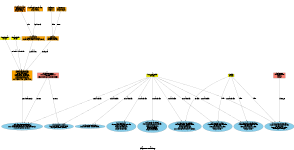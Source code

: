 // Copyright (c) 2019 Jeff Boody
//
// Permission is hereby granted, free of charge, to any person obtaining a
// copy of this software and associated documentation files (the "Software"),
// to deal in the Software without restriction, including without limitation
// the rights to use, copy, modify, merge, publish, distribute, sublicense,
// and/or sell copies of the Software, and to permit persons to whom the
// Software is furnished to do so, subject to the following conditions:
//
// The above copyright notice and this permission notice shall be included
// in all copies or substantial portions of the Software.
//
// THE SOFTWARE IS PROVIDED "AS IS", WITHOUT WARRANTY OF ANY KIND, EXPRESS OR
// IMPLIED, INCLUDING BUT NOT LIMITED TO THE WARRANTIES OF MERCHANTABILITY,
// FITNESS FOR A PARTICULAR PURPOSE AND NONINFRINGEMENT. IN NO EVENT SHALL THE
// AUTHORS OR COPYRIGHT HOLDERS BE LIABLE FOR ANY CLAIM, DAMAGES OR OTHER
// LIABILITY, WHETHER IN AN ACTION OF CONTRACT, TORT OR OTHERWISE, ARISING FROM,
// OUT OF OR IN CONNECTION WITH THE SOFTWARE OR THE USE OR OTHER DEALINGS IN
// THE SOFTWARE.

// sudo apt-get install graphviz
// xdot ch8-drawing.dot
digraph DRAWING
{
	label="Chapter 8. Drawing";
	fontsize=20;
	size="2,1";
	ratio=fill;

	// handles
	VkBuffer        [shape=box, fillcolor=yellow, style=filled, label="VkBuffer\nSee CH2"];
	VkCommandBuffer [shape=box, fillcolor=yellow, style=filled, label="VkCommandBuffer\nSee CH3"];
	VkRenderPass    [shape=box, fillcolor=yellow, style=filled, label="VkRenderPass\nSee CH7"];
	VkFramebuffer   [shape=box, fillcolor=yellow, style=filled, label="VkFramebuffer\nSee CH7"];

	// enums
	VkIndexType       [shape=box, fillcolor=salmon, style=filled, label="VkIndexType\n(VK_INDEX_TYPE_)\nUINT16\nUINT32"];
	VkSubpassContents [shape=box, fillcolor=salmon, style=filled, label="VkSubpassContents\n(VK_SUBPASS_CONTENTS_*)\nINLINE\nSECONDARY_COMMAND_BUFFERS"];

	// unions
	VkClearColorValue [shape=box, fillcolor=darkorange, style=filled, label="VkClearColorValue\nfloat float32[4];\nint32_t int32[4];\nuint32_t uint32[4];"];

	// structures
	VkRenderPassBeginInfo    [shape=box, fillcolor=orange, style=filled, label="VkRenderPassBeginInfo\nVkStructureType sType;\nconst void* pNext;\nVkRenderPass renderPass;\nVkFramebuffer framebuffer;\nVkRect2D renderArea;\nuint32_t clearValueCount;\nconst VkClearValue* pClearValues;"];
	VkClearValue             [shape=box, fillcolor=orange, style=filled, label="VkClearValue\nVkClearColorValue color;\nVkClearDepthStencilValue depthStencil;"];
	VkRect2D                 [shape=box, fillcolor=orange, style=filled, label="VkRect2D\nVkOffset2D offset;\nVkExtent2D extent;"];
	VkClearDepthStencilValue [shape=box, fillcolor=orange, style=filled, label="VkClearDepthStencilValue\nfloat depth;\nuint32_t stencil;"];
	VkOffset2D               [shape=box, fillcolor=orange, style=filled, label="VkOffset2D\nint32_t x;\nint32_t y;"]
	VkExtent2D               [shape=box, fillcolor=orange, style=filled, label="VkExtent2D\nuint32_t width;\nuint32_t height;"];

	// functions
	vkCmdBeginRenderPass     [fillcolor=skyblue, style=filled, label="void vkCmdBeginRenderPass(\nVkCommandBuffer commandBuffer,\nconst VkRenderPassBeginInfo* pRenderPassBegin,\nVkSubpassContents contents);"];
	vkCmdNextSubpass         [fillcolor=skyblue, style=filled, label="void vkCmdNextSubpass(\nVkCommandBuffer commandBuffer,\nVkSubpassContents contents);"];
	vkCmdEndRenderPass       [fillcolor=skyblue, style=filled, label="void vkCmdEndRenderPass(\nVkCommandBuffer commandBuffer);"];
	vkCmdDraw                [fillcolor=skyblue, style=filled, label="void vkCmdDraw(\nVkCommandBuffer commandBuffer,\nuint32_t vertexCount,\nuint32_t instanceCount,\nuint32_t firstVertex,\nuint32_t firstInstance);"];
	vkCmdBindVertexBuffers   [fillcolor=skyblue, style=filled, label="void vkCmdBindVertexBuffers(\nVkCommandBuffer commandBuffer,\nuint32_t firstBinding,\nuint32_t bindingCount,\nconst VkBuffer* pBuffers,\nconst VkDeviceSize(uint64_t)* pOffsets);"];
	vkCmdDrawIndexed         [fillcolor=skyblue, style=filled, label="void vkCmdDrawIndexed(\nVkCommandBuffer commandBuffer,\nuint32_t indexCount,\nuint32_t instanceCount,\nuint32_t firstIndex,\nint32_t vertexOffset,\nuint32_t firstInstance);"];
	vkCmdBindIndexBuffer     [fillcolor=skyblue, style=filled, label="void vkCmdBindIndexBuffer(\nVkCommandBuffer commandBuffer,\nVkBuffer buffer,\nVkDeviceSize(uint64_t) offset,\nVkIndexType indexType);"];
	vkCmdDrawIndirect        [fillcolor=skyblue, style=filled, label="void vkCmdDrawIndirect(\nVkCommandBuffer commandBuffer,\nVkBuffer buffer,\nVkDeviceSize(uint64_t) offset,\nuint32_t drawCount,\nuint32_t stride);"];
	vkCmdDrawIndexedIndirect [fillcolor=skyblue, style=filled, label="void vkCmdDrawIndexedIndirect(\nVkCommandBuffer commandBuffer,\nVkBuffer buffer,\nVkDeviceSize(uint64_t) offset,\nuint32_t drawCount,\nuint32_t stride);"];

	// parameters
	VkRenderPass             -> VkRenderPassBeginInfo    [label="renderPass"];
	VkFramebuffer            -> VkRenderPassBeginInfo    [label="framebuffer"];
	VkRenderPassBeginInfo    -> vkCmdBeginRenderPass     [label="pRenderPassBegin"];
	VkClearValue             -> VkRenderPassBeginInfo    [label="pClearValues"];
	VkIndexType              -> vkCmdBindIndexBuffer     [label="indexType"];
	VkCommandBuffer          -> vkCmdBeginRenderPass     [label="commandBuffer"];
	VkCommandBuffer          -> vkCmdEndRenderPass       [label="commandBuffer"];
	VkCommandBuffer          -> vkCmdDraw                [label="commandBuffer"];
	VkCommandBuffer          -> vkCmdBindVertexBuffers   [label="commandBuffer"];
	VkCommandBuffer          -> vkCmdDrawIndexed         [label="commandBuffer"];
	VkCommandBuffer          -> vkCmdBindIndexBuffer     [label="commandBuffer"];
	VkCommandBuffer          -> vkCmdDrawIndirect        [label="commandBuffer"];
	VkCommandBuffer          -> vkCmdDrawIndexedIndirect [label="commandBuffer"];
	VkCommandBuffer          -> vkCmdNextSubpass         [label="commandBuffer"];
	VkBuffer                 -> vkCmdBindVertexBuffers   [label="pBuffers"];
	VkBuffer                 -> vkCmdBindIndexBuffer     [label="buffer"];
	VkBuffer                 -> vkCmdDrawIndirect        [label="buffer"];
	VkBuffer                 -> vkCmdDrawIndexedIndirect [label="buffer"];
	VkSubpassContents        -> vkCmdBeginRenderPass     [label="contents"];
	VkSubpassContents        -> vkCmdNextSubpass         [label="contents"];
	VkRect2D                 -> VkRenderPassBeginInfo    [label="renderArea"];
	VkClearColorValue        -> VkClearValue             [label="color"];
	VkClearDepthStencilValue -> VkClearValue             [label="depthStencil"]
	VkOffset2D               -> VkRect2D                 [label="offset"];
	VkExtent2D               -> VkRect2D                 [label="extent"];
}
